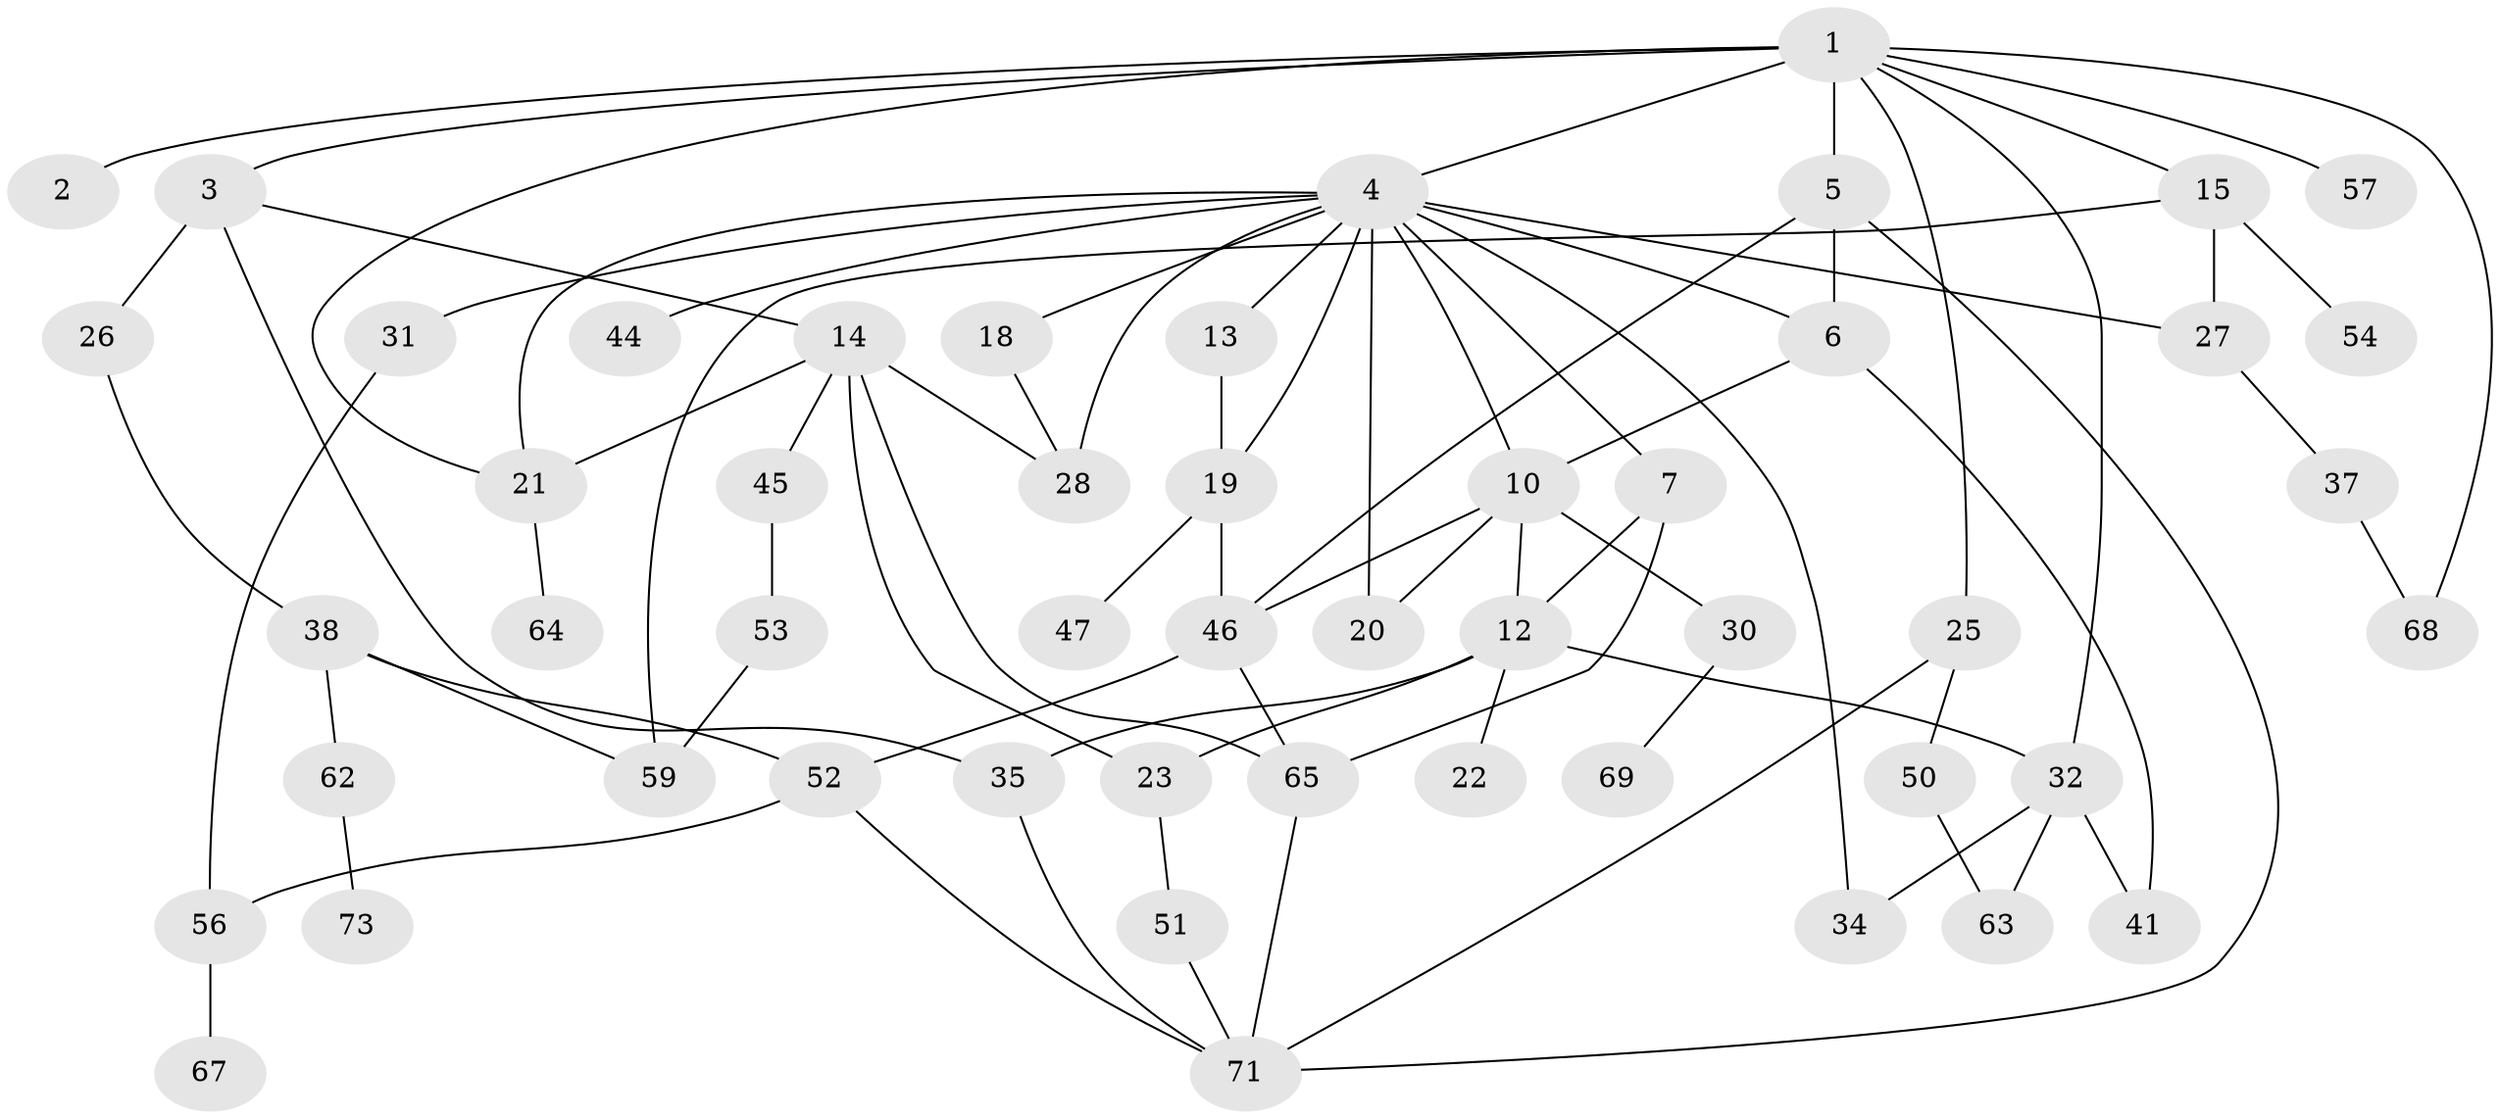 // original degree distribution, {10: 0.0273972602739726, 1: 0.1780821917808219, 5: 0.0821917808219178, 6: 0.0136986301369863, 4: 0.1506849315068493, 3: 0.2054794520547945, 2: 0.3424657534246575}
// Generated by graph-tools (version 1.1) at 2025/10/02/27/25 16:10:54]
// undirected, 51 vertices, 80 edges
graph export_dot {
graph [start="1"]
  node [color=gray90,style=filled];
  1 [super="+8"];
  2;
  3 [super="+9"];
  4 [super="+11"];
  5 [super="+48"];
  6;
  7;
  10 [super="+39"];
  12 [super="+16"];
  13;
  14 [super="+17"];
  15;
  18;
  19 [super="+33"];
  20 [super="+24"];
  21 [super="+36"];
  22 [super="+40"];
  23 [super="+55"];
  25;
  26 [super="+29"];
  27;
  28 [super="+49"];
  30 [super="+66"];
  31 [super="+43"];
  32 [super="+70"];
  34;
  35 [super="+42"];
  37;
  38 [super="+61"];
  41;
  44;
  45;
  46;
  47 [super="+58"];
  50;
  51;
  52;
  53;
  54;
  56;
  57;
  59 [super="+60"];
  62;
  63;
  64;
  65;
  67;
  68;
  69;
  71 [super="+72"];
  73;
  1 -- 2;
  1 -- 3 [weight=2];
  1 -- 4;
  1 -- 5;
  1 -- 15;
  1 -- 21;
  1 -- 25;
  1 -- 57;
  1 -- 32;
  1 -- 68;
  3 -- 26;
  3 -- 35;
  3 -- 14;
  4 -- 6;
  4 -- 7;
  4 -- 18;
  4 -- 34;
  4 -- 10;
  4 -- 44;
  4 -- 13;
  4 -- 20;
  4 -- 27;
  4 -- 31;
  4 -- 28;
  4 -- 19;
  4 -- 21;
  5 -- 6;
  5 -- 71;
  5 -- 46;
  6 -- 10;
  6 -- 41;
  7 -- 12;
  7 -- 65;
  10 -- 30;
  10 -- 46;
  10 -- 20 [weight=2];
  10 -- 12;
  12 -- 22;
  12 -- 32;
  12 -- 35;
  12 -- 23;
  13 -- 19;
  14 -- 28;
  14 -- 21;
  14 -- 65;
  14 -- 45;
  14 -- 23;
  15 -- 27;
  15 -- 54;
  15 -- 59;
  18 -- 28;
  19 -- 47;
  19 -- 46;
  21 -- 64;
  23 -- 51;
  25 -- 50;
  25 -- 71;
  26 -- 38;
  27 -- 37;
  30 -- 69;
  31 -- 56;
  32 -- 34;
  32 -- 63;
  32 -- 41;
  35 -- 71;
  37 -- 68;
  38 -- 62;
  38 -- 59;
  38 -- 52;
  45 -- 53;
  46 -- 52;
  46 -- 65;
  50 -- 63;
  51 -- 71;
  52 -- 71;
  52 -- 56;
  53 -- 59;
  56 -- 67;
  62 -- 73;
  65 -- 71;
}

